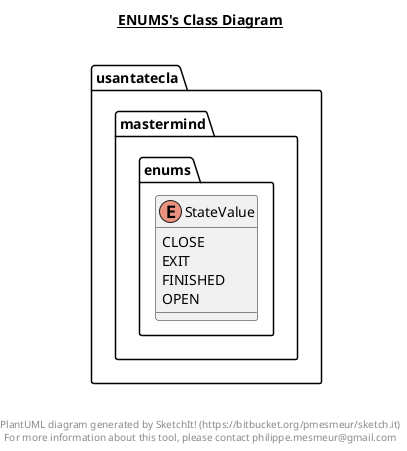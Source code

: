 @startuml

title __ENUMS's Class Diagram__\n

  namespace usantatecla.mastermind {
    namespace enums {
      enum StateValue {
        CLOSE
        EXIT
        FINISHED
        OPEN
      }
    }
  }
  



right footer


PlantUML diagram generated by SketchIt! (https://bitbucket.org/pmesmeur/sketch.it)
For more information about this tool, please contact philippe.mesmeur@gmail.com
endfooter

@enduml
